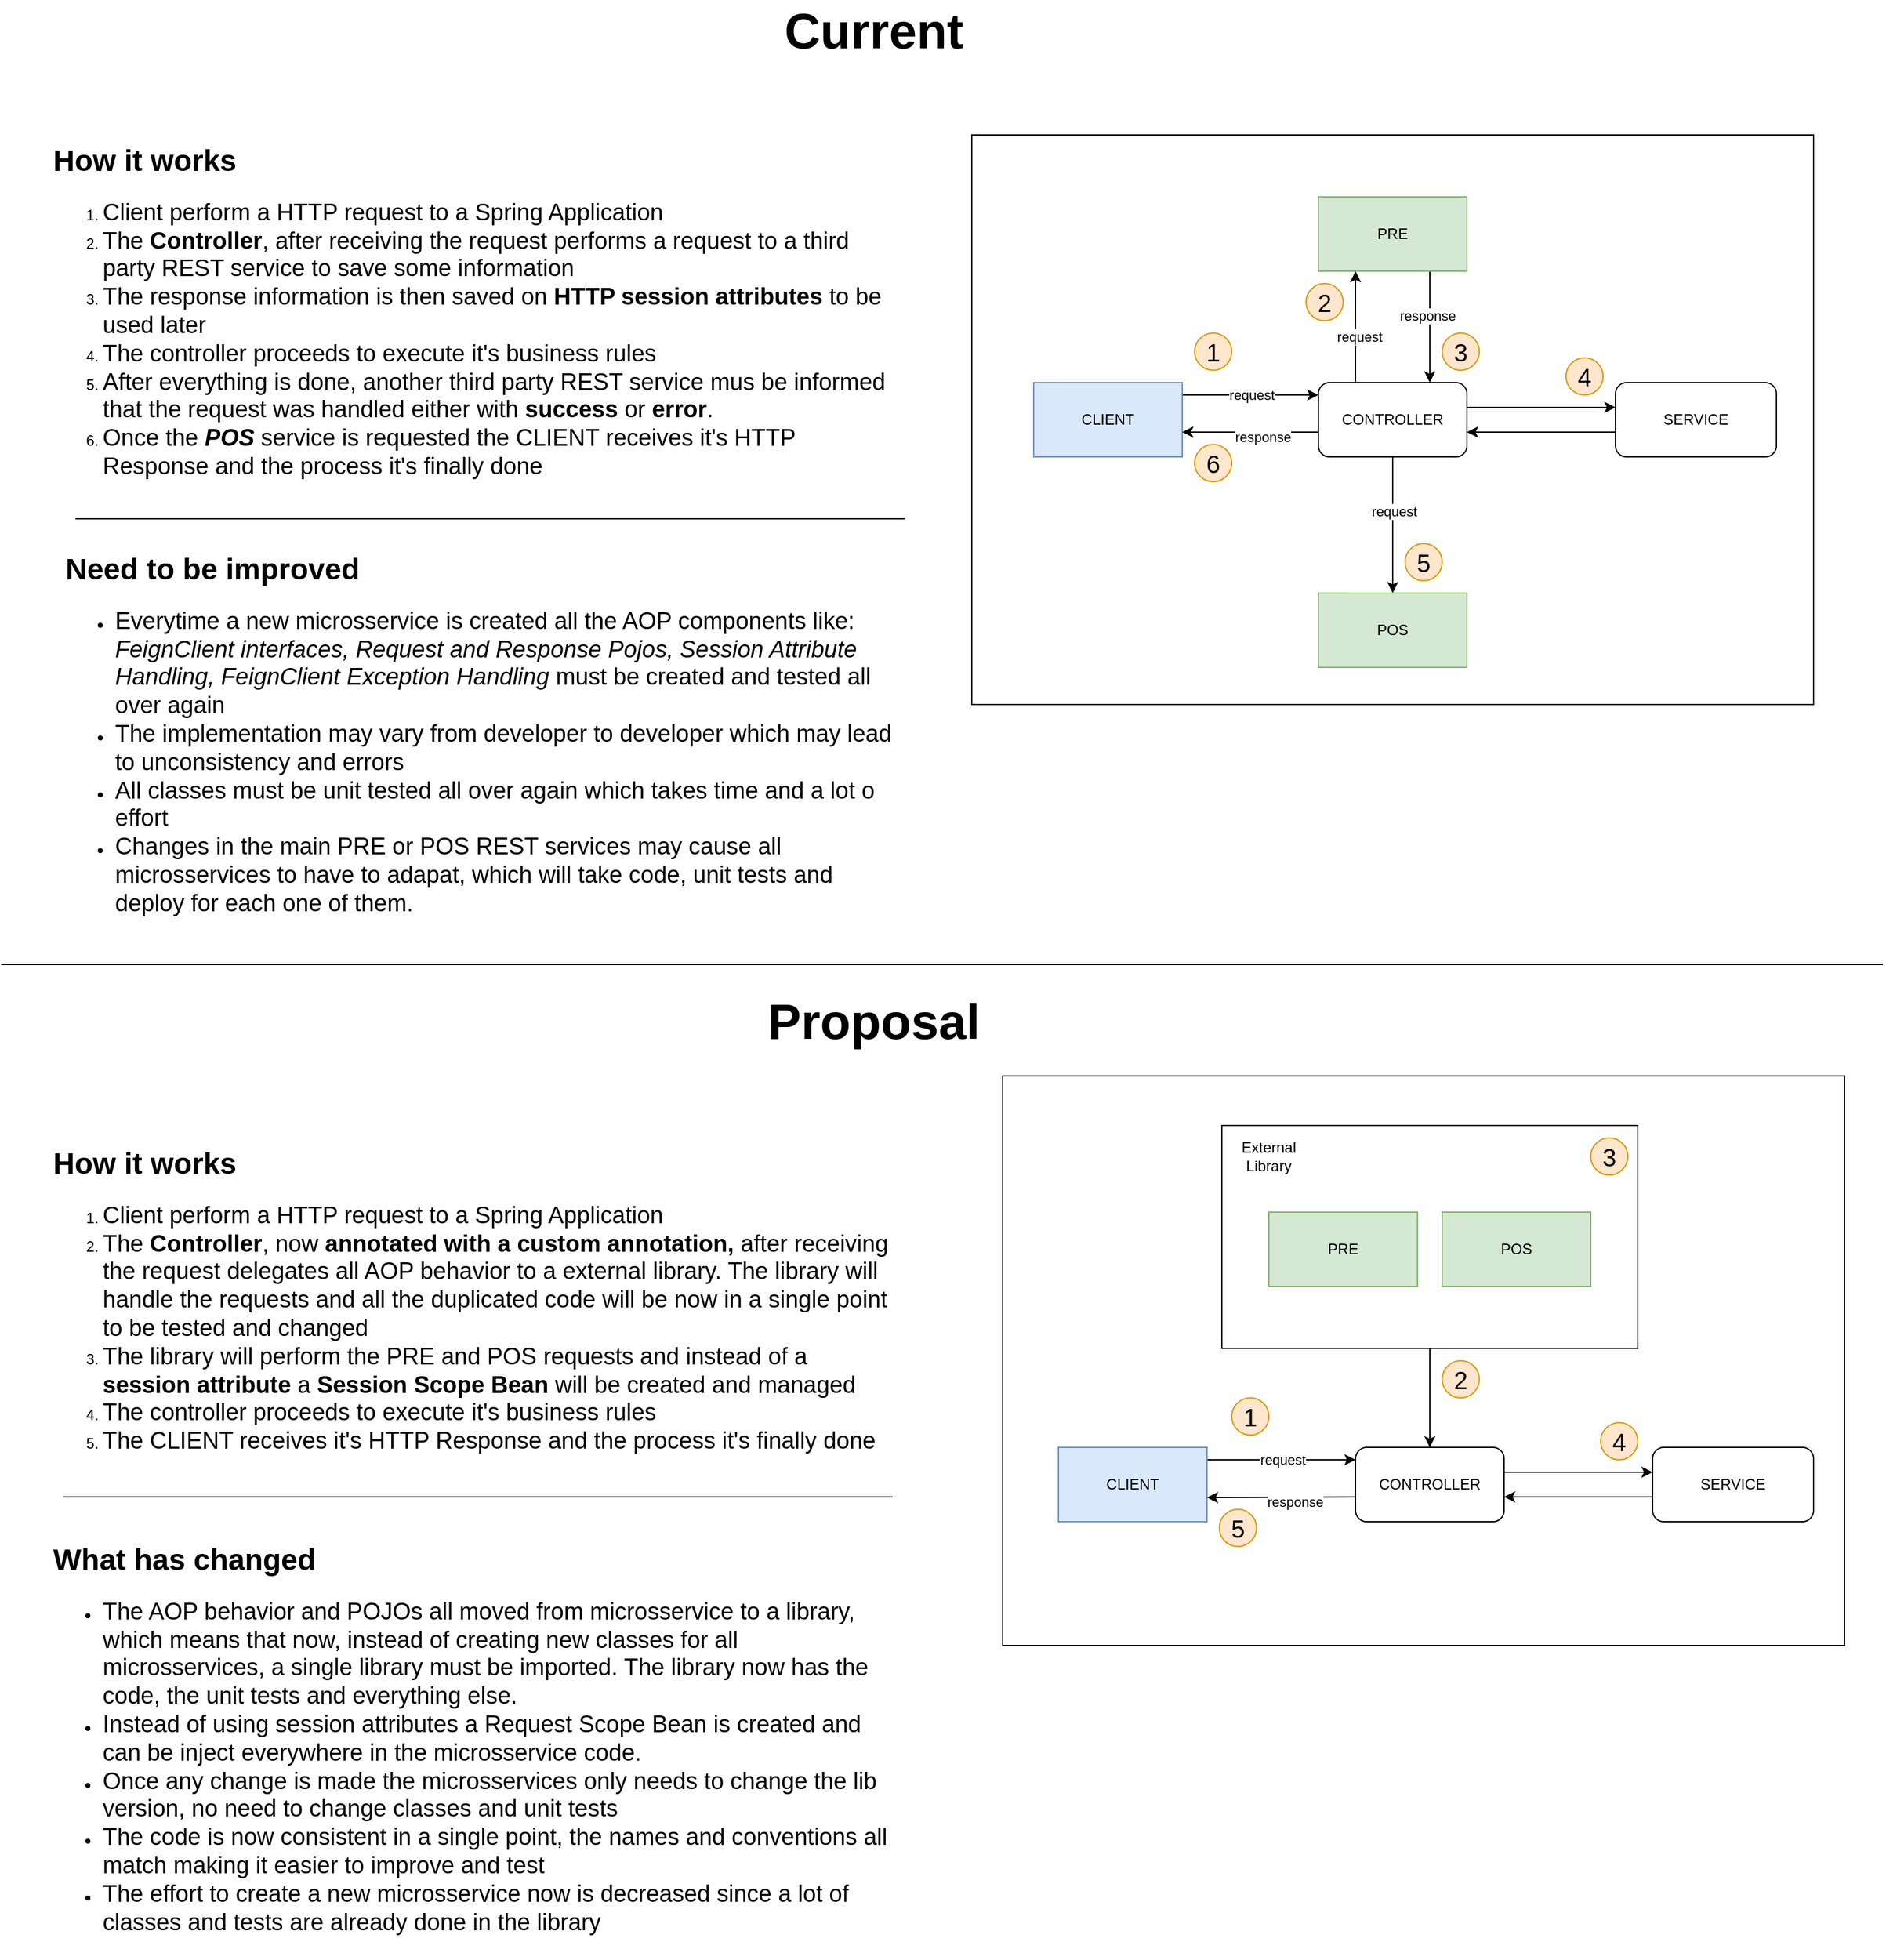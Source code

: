 <mxfile version="26.0.2" pages="2">
  <diagram id="DpQnoS6KznQLPNxNGsl4" name="en-us">
    <mxGraphModel dx="3827" dy="2683" grid="1" gridSize="10" guides="1" tooltips="1" connect="1" arrows="1" fold="1" page="1" pageScale="1" pageWidth="827" pageHeight="1169" math="0" shadow="0">
      <root>
        <mxCell id="0" />
        <mxCell id="1" parent="0" />
        <mxCell id="fDTAy61ZnLZt9rLGiRJX-75" value="" style="rounded=0;whiteSpace=wrap;html=1;" parent="1" vertex="1">
          <mxGeometry x="89" y="810" width="680" height="460" as="geometry" />
        </mxCell>
        <mxCell id="fDTAy61ZnLZt9rLGiRJX-64" style="edgeStyle=orthogonalEdgeStyle;rounded=0;orthogonalLoop=1;jettySize=auto;html=1;entryX=0.5;entryY=0;entryDx=0;entryDy=0;" parent="1" source="fDTAy61ZnLZt9rLGiRJX-62" target="fDTAy61ZnLZt9rLGiRJX-48" edge="1">
          <mxGeometry relative="1" as="geometry" />
        </mxCell>
        <mxCell id="fDTAy61ZnLZt9rLGiRJX-62" value="" style="rounded=0;whiteSpace=wrap;html=1;" parent="1" vertex="1">
          <mxGeometry x="266" y="850" width="336" height="180" as="geometry" />
        </mxCell>
        <mxCell id="fDTAy61ZnLZt9rLGiRJX-32" value="" style="rounded=0;whiteSpace=wrap;html=1;" parent="1" vertex="1">
          <mxGeometry x="64" y="50" width="680" height="460" as="geometry" />
        </mxCell>
        <mxCell id="fDTAy61ZnLZt9rLGiRJX-24" style="edgeStyle=orthogonalEdgeStyle;rounded=0;orthogonalLoop=1;jettySize=auto;html=1;" parent="1" source="fDTAy61ZnLZt9rLGiRJX-1" target="fDTAy61ZnLZt9rLGiRJX-5" edge="1">
          <mxGeometry relative="1" as="geometry">
            <Array as="points">
              <mxPoint x="294" y="260" />
              <mxPoint x="294" y="260" />
            </Array>
          </mxGeometry>
        </mxCell>
        <mxCell id="fDTAy61ZnLZt9rLGiRJX-25" value="request" style="edgeLabel;html=1;align=center;verticalAlign=middle;resizable=0;points=[];" parent="fDTAy61ZnLZt9rLGiRJX-24" vertex="1" connectable="0">
          <mxGeometry x="0.011" relative="1" as="geometry">
            <mxPoint as="offset" />
          </mxGeometry>
        </mxCell>
        <mxCell id="fDTAy61ZnLZt9rLGiRJX-1" value="&lt;font style=&quot;color: rgb(0, 0, 0);&quot;&gt;CLIENT&lt;/font&gt;" style="rounded=0;whiteSpace=wrap;html=1;fillColor=#dae8fc;strokeColor=#6c8ebf;" parent="1" vertex="1">
          <mxGeometry x="114" y="250" width="120" height="60" as="geometry" />
        </mxCell>
        <mxCell id="fDTAy61ZnLZt9rLGiRJX-7" style="edgeStyle=orthogonalEdgeStyle;rounded=0;orthogonalLoop=1;jettySize=auto;html=1;" parent="1" source="fDTAy61ZnLZt9rLGiRJX-5" target="fDTAy61ZnLZt9rLGiRJX-8" edge="1">
          <mxGeometry relative="1" as="geometry">
            <mxPoint x="554" y="280" as="targetPoint" />
            <Array as="points">
              <mxPoint x="374" y="210" />
              <mxPoint x="374" y="210" />
            </Array>
          </mxGeometry>
        </mxCell>
        <mxCell id="fDTAy61ZnLZt9rLGiRJX-9" value="request" style="edgeLabel;html=1;align=center;verticalAlign=middle;resizable=0;points=[];" parent="fDTAy61ZnLZt9rLGiRJX-7" vertex="1" connectable="0">
          <mxGeometry x="-0.164" y="-3" relative="1" as="geometry">
            <mxPoint as="offset" />
          </mxGeometry>
        </mxCell>
        <mxCell id="fDTAy61ZnLZt9rLGiRJX-15" style="edgeStyle=orthogonalEdgeStyle;rounded=0;orthogonalLoop=1;jettySize=auto;html=1;" parent="1" source="fDTAy61ZnLZt9rLGiRJX-5" target="fDTAy61ZnLZt9rLGiRJX-16" edge="1">
          <mxGeometry relative="1" as="geometry">
            <mxPoint x="584" y="280" as="targetPoint" />
            <Array as="points">
              <mxPoint x="534" y="270" />
              <mxPoint x="534" y="270" />
            </Array>
          </mxGeometry>
        </mxCell>
        <mxCell id="fDTAy61ZnLZt9rLGiRJX-22" style="edgeStyle=orthogonalEdgeStyle;rounded=0;orthogonalLoop=1;jettySize=auto;html=1;entryX=0.5;entryY=0;entryDx=0;entryDy=0;" parent="1" source="fDTAy61ZnLZt9rLGiRJX-5" target="fDTAy61ZnLZt9rLGiRJX-21" edge="1">
          <mxGeometry relative="1" as="geometry" />
        </mxCell>
        <mxCell id="fDTAy61ZnLZt9rLGiRJX-30" value="request" style="edgeLabel;html=1;align=center;verticalAlign=middle;resizable=0;points=[];" parent="fDTAy61ZnLZt9rLGiRJX-22" vertex="1" connectable="0">
          <mxGeometry x="-0.207" y="1" relative="1" as="geometry">
            <mxPoint as="offset" />
          </mxGeometry>
        </mxCell>
        <mxCell id="fDTAy61ZnLZt9rLGiRJX-27" style="edgeStyle=orthogonalEdgeStyle;rounded=0;orthogonalLoop=1;jettySize=auto;html=1;entryX=1;entryY=0.5;entryDx=0;entryDy=0;" parent="1" edge="1">
          <mxGeometry relative="1" as="geometry">
            <mxPoint x="344" y="290" as="sourcePoint" />
            <mxPoint x="234" y="290" as="targetPoint" />
          </mxGeometry>
        </mxCell>
        <mxCell id="fDTAy61ZnLZt9rLGiRJX-28" value="response" style="edgeLabel;html=1;align=center;verticalAlign=middle;resizable=0;points=[];" parent="fDTAy61ZnLZt9rLGiRJX-27" vertex="1" connectable="0">
          <mxGeometry x="-0.174" y="4" relative="1" as="geometry">
            <mxPoint as="offset" />
          </mxGeometry>
        </mxCell>
        <mxCell id="fDTAy61ZnLZt9rLGiRJX-5" value="CONTROLLER" style="rounded=1;whiteSpace=wrap;html=1;" parent="1" vertex="1">
          <mxGeometry x="344" y="250" width="120" height="60" as="geometry" />
        </mxCell>
        <mxCell id="fDTAy61ZnLZt9rLGiRJX-10" style="edgeStyle=orthogonalEdgeStyle;rounded=0;orthogonalLoop=1;jettySize=auto;html=1;" parent="1" source="fDTAy61ZnLZt9rLGiRJX-8" target="fDTAy61ZnLZt9rLGiRJX-5" edge="1">
          <mxGeometry relative="1" as="geometry">
            <Array as="points">
              <mxPoint x="434" y="210" />
              <mxPoint x="434" y="210" />
            </Array>
          </mxGeometry>
        </mxCell>
        <mxCell id="fDTAy61ZnLZt9rLGiRJX-11" value="response" style="edgeLabel;html=1;align=center;verticalAlign=middle;resizable=0;points=[];" parent="fDTAy61ZnLZt9rLGiRJX-10" vertex="1" connectable="0">
          <mxGeometry x="-0.213" y="-2" relative="1" as="geometry">
            <mxPoint as="offset" />
          </mxGeometry>
        </mxCell>
        <mxCell id="fDTAy61ZnLZt9rLGiRJX-8" value="PRE" style="rounded=0;whiteSpace=wrap;html=1;fillColor=#d5e8d4;strokeColor=#82b366;" parent="1" vertex="1">
          <mxGeometry x="344" y="100" width="120" height="60" as="geometry" />
        </mxCell>
        <mxCell id="fDTAy61ZnLZt9rLGiRJX-12" value="&lt;font style=&quot;font-size: 20px;&quot;&gt;1&lt;/font&gt;" style="ellipse;whiteSpace=wrap;html=1;aspect=fixed;fillColor=#ffe6cc;strokeColor=#d79b00;" parent="1" vertex="1">
          <mxGeometry x="244" y="210" width="30" height="30" as="geometry" />
        </mxCell>
        <mxCell id="fDTAy61ZnLZt9rLGiRJX-13" value="&lt;font style=&quot;font-size: 20px;&quot;&gt;2&lt;/font&gt;" style="ellipse;whiteSpace=wrap;html=1;aspect=fixed;fillColor=#ffe6cc;strokeColor=#d79b00;" parent="1" vertex="1">
          <mxGeometry x="334" y="170" width="30" height="30" as="geometry" />
        </mxCell>
        <mxCell id="fDTAy61ZnLZt9rLGiRJX-14" value="&lt;font style=&quot;font-size: 20px;&quot;&gt;3&lt;/font&gt;" style="ellipse;whiteSpace=wrap;html=1;aspect=fixed;fillColor=#ffe6cc;strokeColor=#d79b00;" parent="1" vertex="1">
          <mxGeometry x="444" y="210" width="30" height="30" as="geometry" />
        </mxCell>
        <mxCell id="fDTAy61ZnLZt9rLGiRJX-17" style="edgeStyle=orthogonalEdgeStyle;rounded=0;orthogonalLoop=1;jettySize=auto;html=1;entryX=1;entryY=0.5;entryDx=0;entryDy=0;" parent="1" edge="1">
          <mxGeometry relative="1" as="geometry">
            <mxPoint x="584" y="290" as="sourcePoint" />
            <mxPoint x="464" y="290" as="targetPoint" />
          </mxGeometry>
        </mxCell>
        <mxCell id="fDTAy61ZnLZt9rLGiRJX-16" value="SERVICE" style="rounded=1;whiteSpace=wrap;html=1;" parent="1" vertex="1">
          <mxGeometry x="584" y="250" width="130" height="60" as="geometry" />
        </mxCell>
        <mxCell id="fDTAy61ZnLZt9rLGiRJX-18" value="&lt;font style=&quot;font-size: 20px;&quot;&gt;4&lt;/font&gt;" style="ellipse;whiteSpace=wrap;html=1;aspect=fixed;fillColor=#ffe6cc;strokeColor=#d79b00;" parent="1" vertex="1">
          <mxGeometry x="544" y="230" width="30" height="30" as="geometry" />
        </mxCell>
        <mxCell id="fDTAy61ZnLZt9rLGiRJX-21" value="POS" style="rounded=0;whiteSpace=wrap;html=1;fillColor=#d5e8d4;strokeColor=#82b366;" parent="1" vertex="1">
          <mxGeometry x="344" y="420" width="120" height="60" as="geometry" />
        </mxCell>
        <mxCell id="fDTAy61ZnLZt9rLGiRJX-23" value="&lt;font style=&quot;font-size: 20px;&quot;&gt;5&lt;/font&gt;" style="ellipse;whiteSpace=wrap;html=1;aspect=fixed;fillColor=#ffe6cc;strokeColor=#d79b00;" parent="1" vertex="1">
          <mxGeometry x="414" y="380" width="30" height="30" as="geometry" />
        </mxCell>
        <mxCell id="fDTAy61ZnLZt9rLGiRJX-29" value="&lt;font style=&quot;font-size: 20px;&quot;&gt;6&lt;/font&gt;" style="ellipse;whiteSpace=wrap;html=1;aspect=fixed;fillColor=#ffe6cc;strokeColor=#d79b00;" parent="1" vertex="1">
          <mxGeometry x="244" y="300" width="30" height="30" as="geometry" />
        </mxCell>
        <mxCell id="fDTAy61ZnLZt9rLGiRJX-31" value="&lt;h1 style=&quot;margin-top: 0px;&quot;&gt;How it works&lt;/h1&gt;&lt;p&gt;&lt;/p&gt;&lt;ol&gt;&lt;li&gt;&lt;font style=&quot;font-size: 19px;&quot;&gt;Client perform a HTTP request to a Spring Application&lt;/font&gt;&lt;/li&gt;&lt;li&gt;&lt;font style=&quot;font-size: 19px;&quot;&gt;The &lt;b&gt;Controller&lt;/b&gt;, after receiving the request performs a request to a third party REST service to save some information&lt;/font&gt;&lt;/li&gt;&lt;li&gt;&lt;font style=&quot;font-size: 19px;&quot;&gt;The response information is then saved on &lt;b&gt;HTTP session attributes &lt;/b&gt;to be used later&lt;/font&gt;&lt;/li&gt;&lt;li&gt;&lt;font style=&quot;font-size: 19px;&quot;&gt;The controller proceeds to execute it&#39;s business rules&lt;/font&gt;&lt;/li&gt;&lt;li&gt;&lt;font style=&quot;font-size: 19px;&quot;&gt;After everything is done, another third party REST service mus be informed that the request was handled either with &lt;b&gt;success&lt;/b&gt;&amp;nbsp;or &lt;b&gt;error&lt;/b&gt;.&lt;/font&gt;&lt;/li&gt;&lt;li&gt;&lt;font style=&quot;font-size: 19px;&quot;&gt;Once the &lt;i style=&quot;font-weight: bold;&quot;&gt;POS&lt;/i&gt;&amp;nbsp;service is requested the CLIENT receives it&#39;s HTTP Response and the process it&#39;s finally done&lt;/font&gt;&lt;/li&gt;&lt;/ol&gt;&lt;p&gt;&lt;/p&gt;" style="text;html=1;whiteSpace=wrap;overflow=hidden;rounded=0;" parent="1" vertex="1">
          <mxGeometry x="-680" y="50" width="680" height="300" as="geometry" />
        </mxCell>
        <mxCell id="fDTAy61ZnLZt9rLGiRJX-33" value="&lt;h1 style=&quot;margin-top: 0px;&quot;&gt;Need to be improved&lt;/h1&gt;&lt;p&gt;&lt;/p&gt;&lt;ul&gt;&lt;li&gt;&lt;span style=&quot;font-size: 19px;&quot;&gt;Everytime a new microsservice is created all the AOP components like: &lt;i&gt;FeignClient interfaces, Request and Response Pojos, Session Attribute Handling, FeignClient Exception Handling &lt;/i&gt;must be created and tested all over again&lt;/span&gt;&lt;/li&gt;&lt;li&gt;&lt;span style=&quot;font-size: 19px;&quot;&gt;The implementation may vary from developer to developer which may lead to unconsistency and errors&lt;/span&gt;&lt;/li&gt;&lt;li&gt;&lt;span style=&quot;font-size: 19px;&quot;&gt;All classes must be unit tested all over again which takes time and a lot o effort&lt;/span&gt;&lt;/li&gt;&lt;li&gt;&lt;span style=&quot;font-size: 19px;&quot;&gt;Changes in the main PRE or POS REST services may cause all microsservices to have to adapat, which will take code, unit tests and deploy for each one of them.&amp;nbsp;&lt;/span&gt;&lt;/li&gt;&lt;/ul&gt;&lt;p&gt;&lt;/p&gt;" style="text;html=1;whiteSpace=wrap;overflow=hidden;rounded=0;" parent="1" vertex="1">
          <mxGeometry x="-670" y="380" width="680" height="310" as="geometry" />
        </mxCell>
        <mxCell id="fDTAy61ZnLZt9rLGiRJX-34" value="" style="endArrow=none;html=1;rounded=0;" parent="1" edge="1">
          <mxGeometry width="50" height="50" relative="1" as="geometry">
            <mxPoint x="-660" y="360" as="sourcePoint" />
            <mxPoint x="10" y="360" as="targetPoint" />
          </mxGeometry>
        </mxCell>
        <mxCell id="fDTAy61ZnLZt9rLGiRJX-35" value="" style="endArrow=none;html=1;rounded=0;" parent="1" edge="1">
          <mxGeometry width="50" height="50" relative="1" as="geometry">
            <mxPoint x="-720" y="720" as="sourcePoint" />
            <mxPoint x="800" y="720" as="targetPoint" />
          </mxGeometry>
        </mxCell>
        <mxCell id="fDTAy61ZnLZt9rLGiRJX-36" value="&lt;b&gt;&lt;font style=&quot;font-size: 40px;&quot;&gt;Proposal&lt;/font&gt;&lt;/b&gt;" style="text;html=1;align=center;verticalAlign=middle;whiteSpace=wrap;rounded=0;" parent="1" vertex="1">
          <mxGeometry x="-160" y="750" width="290" height="30" as="geometry" />
        </mxCell>
        <mxCell id="fDTAy61ZnLZt9rLGiRJX-38" style="edgeStyle=orthogonalEdgeStyle;rounded=0;orthogonalLoop=1;jettySize=auto;html=1;" parent="1" source="fDTAy61ZnLZt9rLGiRJX-40" target="fDTAy61ZnLZt9rLGiRJX-48" edge="1">
          <mxGeometry relative="1" as="geometry">
            <Array as="points">
              <mxPoint x="324" y="1120" />
              <mxPoint x="324" y="1120" />
            </Array>
          </mxGeometry>
        </mxCell>
        <mxCell id="fDTAy61ZnLZt9rLGiRJX-39" value="request" style="edgeLabel;html=1;align=center;verticalAlign=middle;resizable=0;points=[];" parent="fDTAy61ZnLZt9rLGiRJX-38" vertex="1" connectable="0">
          <mxGeometry x="0.011" relative="1" as="geometry">
            <mxPoint as="offset" />
          </mxGeometry>
        </mxCell>
        <mxCell id="fDTAy61ZnLZt9rLGiRJX-40" value="&lt;font style=&quot;color: rgb(0, 0, 0);&quot;&gt;CLIENT&lt;/font&gt;" style="rounded=0;whiteSpace=wrap;html=1;fillColor=#dae8fc;strokeColor=#6c8ebf;" parent="1" vertex="1">
          <mxGeometry x="134" y="1110" width="120" height="60" as="geometry" />
        </mxCell>
        <mxCell id="fDTAy61ZnLZt9rLGiRJX-43" style="edgeStyle=orthogonalEdgeStyle;rounded=0;orthogonalLoop=1;jettySize=auto;html=1;" parent="1" source="fDTAy61ZnLZt9rLGiRJX-48" target="fDTAy61ZnLZt9rLGiRJX-56" edge="1">
          <mxGeometry relative="1" as="geometry">
            <mxPoint x="614" y="1140" as="targetPoint" />
            <Array as="points">
              <mxPoint x="564" y="1130" />
              <mxPoint x="564" y="1130" />
            </Array>
          </mxGeometry>
        </mxCell>
        <mxCell id="fDTAy61ZnLZt9rLGiRJX-46" style="edgeStyle=orthogonalEdgeStyle;rounded=0;orthogonalLoop=1;jettySize=auto;html=1;entryX=1;entryY=0.675;entryDx=0;entryDy=0;entryPerimeter=0;" parent="1" target="fDTAy61ZnLZt9rLGiRJX-40" edge="1">
          <mxGeometry relative="1" as="geometry">
            <mxPoint x="374" y="1150" as="sourcePoint" />
            <mxPoint x="264" y="1150" as="targetPoint" />
          </mxGeometry>
        </mxCell>
        <mxCell id="fDTAy61ZnLZt9rLGiRJX-47" value="response" style="edgeLabel;html=1;align=center;verticalAlign=middle;resizable=0;points=[];" parent="fDTAy61ZnLZt9rLGiRJX-46" vertex="1" connectable="0">
          <mxGeometry x="-0.174" y="4" relative="1" as="geometry">
            <mxPoint as="offset" />
          </mxGeometry>
        </mxCell>
        <mxCell id="fDTAy61ZnLZt9rLGiRJX-48" value="CONTROLLER" style="rounded=1;whiteSpace=wrap;html=1;" parent="1" vertex="1">
          <mxGeometry x="374" y="1110" width="120" height="60" as="geometry" />
        </mxCell>
        <mxCell id="fDTAy61ZnLZt9rLGiRJX-51" value="PRE" style="rounded=0;whiteSpace=wrap;html=1;fillColor=#d5e8d4;strokeColor=#82b366;" parent="1" vertex="1">
          <mxGeometry x="304" y="920" width="120" height="60" as="geometry" />
        </mxCell>
        <mxCell id="fDTAy61ZnLZt9rLGiRJX-52" value="&lt;font style=&quot;font-size: 20px;&quot;&gt;1&lt;/font&gt;" style="ellipse;whiteSpace=wrap;html=1;aspect=fixed;fillColor=#ffe6cc;strokeColor=#d79b00;" parent="1" vertex="1">
          <mxGeometry x="274" y="1070" width="30" height="30" as="geometry" />
        </mxCell>
        <mxCell id="fDTAy61ZnLZt9rLGiRJX-55" style="edgeStyle=orthogonalEdgeStyle;rounded=0;orthogonalLoop=1;jettySize=auto;html=1;entryX=1;entryY=0.5;entryDx=0;entryDy=0;" parent="1" edge="1">
          <mxGeometry relative="1" as="geometry">
            <mxPoint x="614" y="1150" as="sourcePoint" />
            <mxPoint x="494" y="1150" as="targetPoint" />
          </mxGeometry>
        </mxCell>
        <mxCell id="fDTAy61ZnLZt9rLGiRJX-56" value="SERVICE" style="rounded=1;whiteSpace=wrap;html=1;" parent="1" vertex="1">
          <mxGeometry x="614" y="1110" width="130" height="60" as="geometry" />
        </mxCell>
        <mxCell id="fDTAy61ZnLZt9rLGiRJX-57" value="&lt;font style=&quot;font-size: 20px;&quot;&gt;3&lt;/font&gt;" style="ellipse;whiteSpace=wrap;html=1;aspect=fixed;fillColor=#ffe6cc;strokeColor=#d79b00;" parent="1" vertex="1">
          <mxGeometry x="564" y="860" width="30" height="30" as="geometry" />
        </mxCell>
        <mxCell id="fDTAy61ZnLZt9rLGiRJX-58" value="POS" style="rounded=0;whiteSpace=wrap;html=1;fillColor=#d5e8d4;strokeColor=#82b366;" parent="1" vertex="1">
          <mxGeometry x="444" y="920" width="120" height="60" as="geometry" />
        </mxCell>
        <mxCell id="fDTAy61ZnLZt9rLGiRJX-65" value="External Library" style="text;html=1;align=center;verticalAlign=middle;whiteSpace=wrap;rounded=0;" parent="1" vertex="1">
          <mxGeometry x="274" y="860" width="60" height="30" as="geometry" />
        </mxCell>
        <mxCell id="fDTAy61ZnLZt9rLGiRJX-67" value="&lt;font style=&quot;font-size: 20px;&quot;&gt;2&lt;/font&gt;" style="ellipse;whiteSpace=wrap;html=1;aspect=fixed;fillColor=#ffe6cc;strokeColor=#d79b00;" parent="1" vertex="1">
          <mxGeometry x="444" y="1040" width="30" height="30" as="geometry" />
        </mxCell>
        <mxCell id="fDTAy61ZnLZt9rLGiRJX-68" value="&lt;font style=&quot;font-size: 20px;&quot;&gt;4&lt;/font&gt;" style="ellipse;whiteSpace=wrap;html=1;aspect=fixed;fillColor=#ffe6cc;strokeColor=#d79b00;" parent="1" vertex="1">
          <mxGeometry x="572" y="1090" width="30" height="30" as="geometry" />
        </mxCell>
        <mxCell id="fDTAy61ZnLZt9rLGiRJX-69" value="&lt;h1 style=&quot;margin-top: 0px;&quot;&gt;How it works&lt;/h1&gt;&lt;p&gt;&lt;/p&gt;&lt;ol&gt;&lt;li&gt;&lt;font style=&quot;font-size: 19px;&quot;&gt;Client perform a HTTP request to a Spring Application&lt;/font&gt;&lt;/li&gt;&lt;li&gt;&lt;font style=&quot;font-size: 19px;&quot;&gt;The &lt;b&gt;Controller&lt;/b&gt;, now &lt;b&gt;annotated with a custom annotation,&amp;nbsp;&lt;/b&gt;after receiving the request delegates all AOP behavior to a external library. The library will handle the requests and all the duplicated code will be now in a single point to be tested and changed&lt;/font&gt;&lt;/li&gt;&lt;li&gt;&lt;font style=&quot;font-size: 19px;&quot;&gt;The library will perform the PRE and POS requests and instead of a &lt;b&gt;session attribute&lt;/b&gt;&amp;nbsp;a &lt;b&gt;Session Scope Bean&lt;/b&gt;&amp;nbsp;will be created and managed&lt;/font&gt;&lt;/li&gt;&lt;li&gt;&lt;font style=&quot;font-size: 19px;&quot;&gt;The controller proceeds to execute it&#39;s business rules&lt;/font&gt;&lt;/li&gt;&lt;li&gt;&lt;span style=&quot;font-size: 19px; background-color: transparent; color: light-dark(rgb(0, 0, 0), rgb(255, 255, 255));&quot;&gt;The CLIENT receives it&#39;s HTTP Response and the process it&#39;s finally done&lt;/span&gt;&lt;/li&gt;&lt;/ol&gt;&lt;p&gt;&lt;/p&gt;" style="text;html=1;whiteSpace=wrap;overflow=hidden;rounded=0;" parent="1" vertex="1">
          <mxGeometry x="-680" y="860" width="680" height="345" as="geometry" />
        </mxCell>
        <mxCell id="fDTAy61ZnLZt9rLGiRJX-71" value="&lt;font style=&quot;font-size: 20px;&quot;&gt;5&lt;/font&gt;" style="ellipse;whiteSpace=wrap;html=1;aspect=fixed;fillColor=#ffe6cc;strokeColor=#d79b00;" parent="1" vertex="1">
          <mxGeometry x="264" y="1160" width="30" height="30" as="geometry" />
        </mxCell>
        <mxCell id="fDTAy61ZnLZt9rLGiRJX-72" value="&lt;h1 style=&quot;margin-top: 0px;&quot;&gt;What has changed&lt;/h1&gt;&lt;p&gt;&lt;/p&gt;&lt;ul&gt;&lt;li&gt;&lt;span style=&quot;font-size: 19px;&quot;&gt;The AOP behavior and POJOs all moved from microsservice to a library, which means that now, instead of creating new classes for all microsservices, a single library must be imported. The library now has the code, the unit tests and everything else.&amp;nbsp;&lt;/span&gt;&lt;/li&gt;&lt;li&gt;&lt;span style=&quot;font-size: 19px;&quot;&gt;Instead of using session attributes a Request Scope Bean is created and can be inject everywhere in the microsservice code.&amp;nbsp;&lt;/span&gt;&lt;/li&gt;&lt;li&gt;&lt;span style=&quot;font-size: 19px;&quot;&gt;Once any change is made the microsservices only needs to change the lib version, no need to change classes and unit tests&lt;/span&gt;&lt;/li&gt;&lt;li&gt;&lt;span style=&quot;font-size: 19px;&quot;&gt;The code is now consistent in a single point, the names and conventions all match making it easier to improve and test&lt;/span&gt;&lt;/li&gt;&lt;li&gt;&lt;span style=&quot;font-size: 19px;&quot;&gt;The effort to create a new microsservice now is decreased since a lot of classes and tests are already done in the library&lt;/span&gt;&lt;/li&gt;&lt;/ul&gt;&lt;p&gt;&lt;/p&gt;" style="text;html=1;whiteSpace=wrap;overflow=hidden;rounded=0;" parent="1" vertex="1">
          <mxGeometry x="-680" y="1180" width="680" height="340" as="geometry" />
        </mxCell>
        <mxCell id="fDTAy61ZnLZt9rLGiRJX-73" value="" style="endArrow=none;html=1;rounded=0;" parent="1" edge="1">
          <mxGeometry width="50" height="50" relative="1" as="geometry">
            <mxPoint x="-670" y="1150" as="sourcePoint" />
            <mxPoint y="1150" as="targetPoint" />
          </mxGeometry>
        </mxCell>
        <mxCell id="tUSwFsrhRr5787IWHjjb-1" value="&lt;b&gt;&lt;font style=&quot;font-size: 40px;&quot;&gt;Current&lt;/font&gt;&lt;/b&gt;" style="text;html=1;align=center;verticalAlign=middle;whiteSpace=wrap;rounded=0;" vertex="1" parent="1">
          <mxGeometry x="-160" y="-50" width="290" height="30" as="geometry" />
        </mxCell>
      </root>
    </mxGraphModel>
  </diagram>
  <diagram name="pt-br" id="Y8N4Lcg1Rz-oG36ezx-S">
    <mxGraphModel dx="1877" dy="1699" grid="1" gridSize="10" guides="1" tooltips="1" connect="1" arrows="1" fold="1" page="1" pageScale="1" pageWidth="827" pageHeight="1169" math="0" shadow="0">
      <root>
        <mxCell id="rmbh-60JiX5xDye_HTT7-0" />
        <mxCell id="rmbh-60JiX5xDye_HTT7-1" parent="rmbh-60JiX5xDye_HTT7-0" />
        <mxCell id="rmbh-60JiX5xDye_HTT7-2" value="" style="rounded=0;whiteSpace=wrap;html=1;" parent="rmbh-60JiX5xDye_HTT7-1" vertex="1">
          <mxGeometry x="89" y="810" width="680" height="460" as="geometry" />
        </mxCell>
        <mxCell id="rmbh-60JiX5xDye_HTT7-3" style="edgeStyle=orthogonalEdgeStyle;rounded=0;orthogonalLoop=1;jettySize=auto;html=1;entryX=0.5;entryY=0;entryDx=0;entryDy=0;" parent="rmbh-60JiX5xDye_HTT7-1" source="rmbh-60JiX5xDye_HTT7-4" target="rmbh-60JiX5xDye_HTT7-40" edge="1">
          <mxGeometry relative="1" as="geometry" />
        </mxCell>
        <mxCell id="rmbh-60JiX5xDye_HTT7-4" value="" style="rounded=0;whiteSpace=wrap;html=1;" parent="rmbh-60JiX5xDye_HTT7-1" vertex="1">
          <mxGeometry x="266" y="850" width="336" height="180" as="geometry" />
        </mxCell>
        <mxCell id="rmbh-60JiX5xDye_HTT7-5" value="" style="rounded=0;whiteSpace=wrap;html=1;" parent="rmbh-60JiX5xDye_HTT7-1" vertex="1">
          <mxGeometry x="64" y="50" width="680" height="460" as="geometry" />
        </mxCell>
        <mxCell id="rmbh-60JiX5xDye_HTT7-6" style="edgeStyle=orthogonalEdgeStyle;rounded=0;orthogonalLoop=1;jettySize=auto;html=1;" parent="rmbh-60JiX5xDye_HTT7-1" source="rmbh-60JiX5xDye_HTT7-8" target="rmbh-60JiX5xDye_HTT7-16" edge="1">
          <mxGeometry relative="1" as="geometry">
            <Array as="points">
              <mxPoint x="294" y="260" />
              <mxPoint x="294" y="260" />
            </Array>
          </mxGeometry>
        </mxCell>
        <mxCell id="rmbh-60JiX5xDye_HTT7-7" value="request" style="edgeLabel;html=1;align=center;verticalAlign=middle;resizable=0;points=[];" parent="rmbh-60JiX5xDye_HTT7-6" vertex="1" connectable="0">
          <mxGeometry x="0.011" relative="1" as="geometry">
            <mxPoint as="offset" />
          </mxGeometry>
        </mxCell>
        <mxCell id="rmbh-60JiX5xDye_HTT7-8" value="&lt;font style=&quot;color: rgb(0, 0, 0);&quot;&gt;CLIENT&lt;/font&gt;" style="rounded=0;whiteSpace=wrap;html=1;fillColor=#dae8fc;strokeColor=#6c8ebf;" parent="rmbh-60JiX5xDye_HTT7-1" vertex="1">
          <mxGeometry x="114" y="250" width="120" height="60" as="geometry" />
        </mxCell>
        <mxCell id="rmbh-60JiX5xDye_HTT7-9" style="edgeStyle=orthogonalEdgeStyle;rounded=0;orthogonalLoop=1;jettySize=auto;html=1;" parent="rmbh-60JiX5xDye_HTT7-1" source="rmbh-60JiX5xDye_HTT7-16" target="rmbh-60JiX5xDye_HTT7-19" edge="1">
          <mxGeometry relative="1" as="geometry">
            <mxPoint x="554" y="280" as="targetPoint" />
            <Array as="points">
              <mxPoint x="374" y="210" />
              <mxPoint x="374" y="210" />
            </Array>
          </mxGeometry>
        </mxCell>
        <mxCell id="rmbh-60JiX5xDye_HTT7-10" value="request" style="edgeLabel;html=1;align=center;verticalAlign=middle;resizable=0;points=[];" parent="rmbh-60JiX5xDye_HTT7-9" vertex="1" connectable="0">
          <mxGeometry x="-0.164" y="-3" relative="1" as="geometry">
            <mxPoint as="offset" />
          </mxGeometry>
        </mxCell>
        <mxCell id="rmbh-60JiX5xDye_HTT7-11" style="edgeStyle=orthogonalEdgeStyle;rounded=0;orthogonalLoop=1;jettySize=auto;html=1;" parent="rmbh-60JiX5xDye_HTT7-1" source="rmbh-60JiX5xDye_HTT7-16" target="rmbh-60JiX5xDye_HTT7-24" edge="1">
          <mxGeometry relative="1" as="geometry">
            <mxPoint x="584" y="280" as="targetPoint" />
            <Array as="points">
              <mxPoint x="534" y="270" />
              <mxPoint x="534" y="270" />
            </Array>
          </mxGeometry>
        </mxCell>
        <mxCell id="rmbh-60JiX5xDye_HTT7-12" style="edgeStyle=orthogonalEdgeStyle;rounded=0;orthogonalLoop=1;jettySize=auto;html=1;entryX=0.5;entryY=0;entryDx=0;entryDy=0;" parent="rmbh-60JiX5xDye_HTT7-1" source="rmbh-60JiX5xDye_HTT7-16" target="rmbh-60JiX5xDye_HTT7-26" edge="1">
          <mxGeometry relative="1" as="geometry" />
        </mxCell>
        <mxCell id="rmbh-60JiX5xDye_HTT7-13" value="request" style="edgeLabel;html=1;align=center;verticalAlign=middle;resizable=0;points=[];" parent="rmbh-60JiX5xDye_HTT7-12" vertex="1" connectable="0">
          <mxGeometry x="-0.207" y="1" relative="1" as="geometry">
            <mxPoint as="offset" />
          </mxGeometry>
        </mxCell>
        <mxCell id="rmbh-60JiX5xDye_HTT7-14" style="edgeStyle=orthogonalEdgeStyle;rounded=0;orthogonalLoop=1;jettySize=auto;html=1;entryX=1;entryY=0.5;entryDx=0;entryDy=0;" parent="rmbh-60JiX5xDye_HTT7-1" edge="1">
          <mxGeometry relative="1" as="geometry">
            <mxPoint x="344" y="290" as="sourcePoint" />
            <mxPoint x="234" y="290" as="targetPoint" />
          </mxGeometry>
        </mxCell>
        <mxCell id="rmbh-60JiX5xDye_HTT7-15" value="response" style="edgeLabel;html=1;align=center;verticalAlign=middle;resizable=0;points=[];" parent="rmbh-60JiX5xDye_HTT7-14" vertex="1" connectable="0">
          <mxGeometry x="-0.174" y="4" relative="1" as="geometry">
            <mxPoint as="offset" />
          </mxGeometry>
        </mxCell>
        <mxCell id="rmbh-60JiX5xDye_HTT7-16" value="CONTROLLER" style="rounded=1;whiteSpace=wrap;html=1;" parent="rmbh-60JiX5xDye_HTT7-1" vertex="1">
          <mxGeometry x="344" y="250" width="120" height="60" as="geometry" />
        </mxCell>
        <mxCell id="rmbh-60JiX5xDye_HTT7-17" style="edgeStyle=orthogonalEdgeStyle;rounded=0;orthogonalLoop=1;jettySize=auto;html=1;" parent="rmbh-60JiX5xDye_HTT7-1" source="rmbh-60JiX5xDye_HTT7-19" target="rmbh-60JiX5xDye_HTT7-16" edge="1">
          <mxGeometry relative="1" as="geometry">
            <Array as="points">
              <mxPoint x="434" y="210" />
              <mxPoint x="434" y="210" />
            </Array>
          </mxGeometry>
        </mxCell>
        <mxCell id="rmbh-60JiX5xDye_HTT7-18" value="response" style="edgeLabel;html=1;align=center;verticalAlign=middle;resizable=0;points=[];" parent="rmbh-60JiX5xDye_HTT7-17" vertex="1" connectable="0">
          <mxGeometry x="-0.213" y="-2" relative="1" as="geometry">
            <mxPoint as="offset" />
          </mxGeometry>
        </mxCell>
        <mxCell id="rmbh-60JiX5xDye_HTT7-19" value="PRE" style="rounded=0;whiteSpace=wrap;html=1;fillColor=#d5e8d4;strokeColor=#82b366;" parent="rmbh-60JiX5xDye_HTT7-1" vertex="1">
          <mxGeometry x="344" y="100" width="120" height="60" as="geometry" />
        </mxCell>
        <mxCell id="rmbh-60JiX5xDye_HTT7-20" value="&lt;font style=&quot;font-size: 20px;&quot;&gt;1&lt;/font&gt;" style="ellipse;whiteSpace=wrap;html=1;aspect=fixed;fillColor=#ffe6cc;strokeColor=#d79b00;" parent="rmbh-60JiX5xDye_HTT7-1" vertex="1">
          <mxGeometry x="244" y="210" width="30" height="30" as="geometry" />
        </mxCell>
        <mxCell id="rmbh-60JiX5xDye_HTT7-21" value="&lt;font style=&quot;font-size: 20px;&quot;&gt;2&lt;/font&gt;" style="ellipse;whiteSpace=wrap;html=1;aspect=fixed;fillColor=#ffe6cc;strokeColor=#d79b00;" parent="rmbh-60JiX5xDye_HTT7-1" vertex="1">
          <mxGeometry x="334" y="170" width="30" height="30" as="geometry" />
        </mxCell>
        <mxCell id="rmbh-60JiX5xDye_HTT7-22" value="&lt;font style=&quot;font-size: 20px;&quot;&gt;3&lt;/font&gt;" style="ellipse;whiteSpace=wrap;html=1;aspect=fixed;fillColor=#ffe6cc;strokeColor=#d79b00;" parent="rmbh-60JiX5xDye_HTT7-1" vertex="1">
          <mxGeometry x="444" y="210" width="30" height="30" as="geometry" />
        </mxCell>
        <mxCell id="rmbh-60JiX5xDye_HTT7-23" style="edgeStyle=orthogonalEdgeStyle;rounded=0;orthogonalLoop=1;jettySize=auto;html=1;entryX=1;entryY=0.5;entryDx=0;entryDy=0;" parent="rmbh-60JiX5xDye_HTT7-1" edge="1">
          <mxGeometry relative="1" as="geometry">
            <mxPoint x="584" y="290" as="sourcePoint" />
            <mxPoint x="464" y="290" as="targetPoint" />
          </mxGeometry>
        </mxCell>
        <mxCell id="rmbh-60JiX5xDye_HTT7-24" value="SERVICE" style="rounded=1;whiteSpace=wrap;html=1;" parent="rmbh-60JiX5xDye_HTT7-1" vertex="1">
          <mxGeometry x="584" y="250" width="130" height="60" as="geometry" />
        </mxCell>
        <mxCell id="rmbh-60JiX5xDye_HTT7-25" value="&lt;font style=&quot;font-size: 20px;&quot;&gt;4&lt;/font&gt;" style="ellipse;whiteSpace=wrap;html=1;aspect=fixed;fillColor=#ffe6cc;strokeColor=#d79b00;" parent="rmbh-60JiX5xDye_HTT7-1" vertex="1">
          <mxGeometry x="544" y="230" width="30" height="30" as="geometry" />
        </mxCell>
        <mxCell id="rmbh-60JiX5xDye_HTT7-26" value="POS" style="rounded=0;whiteSpace=wrap;html=1;fillColor=#d5e8d4;strokeColor=#82b366;" parent="rmbh-60JiX5xDye_HTT7-1" vertex="1">
          <mxGeometry x="344" y="420" width="120" height="60" as="geometry" />
        </mxCell>
        <mxCell id="rmbh-60JiX5xDye_HTT7-27" value="&lt;font style=&quot;font-size: 20px;&quot;&gt;5&lt;/font&gt;" style="ellipse;whiteSpace=wrap;html=1;aspect=fixed;fillColor=#ffe6cc;strokeColor=#d79b00;" parent="rmbh-60JiX5xDye_HTT7-1" vertex="1">
          <mxGeometry x="414" y="380" width="30" height="30" as="geometry" />
        </mxCell>
        <mxCell id="rmbh-60JiX5xDye_HTT7-28" value="&lt;font style=&quot;font-size: 20px;&quot;&gt;6&lt;/font&gt;" style="ellipse;whiteSpace=wrap;html=1;aspect=fixed;fillColor=#ffe6cc;strokeColor=#d79b00;" parent="rmbh-60JiX5xDye_HTT7-1" vertex="1">
          <mxGeometry x="244" y="300" width="30" height="30" as="geometry" />
        </mxCell>
        <mxCell id="rmbh-60JiX5xDye_HTT7-29" value="&lt;h1 style=&quot;margin-top: 0px;&quot;&gt;Como funciona&lt;/h1&gt;&lt;p&gt;&lt;/p&gt;&lt;ol&gt;&lt;li&gt;&lt;font style=&quot;font-size: 19px;&quot;&gt;Client realiza uma solicitação HTTP para um aplicativo Spring&lt;/font&gt;&lt;/li&gt;&lt;li&gt;&lt;font style=&quot;font-size: 19px;&quot;&gt;O &lt;b&gt;Controller&lt;/b&gt;, depois de receber a &lt;i&gt;request&lt;/i&gt;&amp;nbsp;executa uma chamada para um API REST de terceiro para salvar uma informação no banco de dados&lt;/font&gt;&lt;/li&gt;&lt;li&gt;&lt;font style=&quot;font-size: 19px;&quot;&gt;A informação retornada no &lt;i&gt;reponse&lt;/i&gt;&amp;nbsp;é armazenada nos &lt;i style=&quot;font-weight: bold;&quot;&gt;session attributes&lt;/i&gt;&amp;nbsp;da request.&lt;/font&gt;&lt;/li&gt;&lt;li&gt;&lt;font style=&quot;font-size: 19px;&quot;&gt;O controller processa as regras de negócio&lt;/font&gt;&lt;/li&gt;&lt;li&gt;&lt;font style=&quot;font-size: 19px;&quot;&gt;Depois que toda a regra de negócio foi processada uma outra API é informada de que a request foi processada (seja com &lt;b&gt;sucesso&lt;/b&gt; ou com &lt;b&gt;erro&lt;/b&gt;)&lt;/font&gt;&lt;/li&gt;&lt;li&gt;&lt;span style=&quot;font-size: 19px;&quot;&gt;Depois que o serviço &lt;b&gt;POS&lt;/b&gt;&amp;nbsp;é acionado o client recebe o HTTP response e o processo é finalizado&lt;/span&gt;&lt;/li&gt;&lt;/ol&gt;&lt;p&gt;&lt;/p&gt;" style="text;html=1;whiteSpace=wrap;overflow=hidden;rounded=0;" parent="rmbh-60JiX5xDye_HTT7-1" vertex="1">
          <mxGeometry x="-680" y="50" width="680" height="300" as="geometry" />
        </mxCell>
        <mxCell id="rmbh-60JiX5xDye_HTT7-30" value="&lt;h1 style=&quot;margin-top: 0px;&quot;&gt;Precisa melhorar&lt;/h1&gt;&lt;p&gt;&lt;/p&gt;&lt;ul&gt;&lt;li&gt;&lt;span style=&quot;font-size: 19px;&quot;&gt;Sempre que um novo microsserviço é criado todos components AOP como:&amp;nbsp;&lt;/span&gt;&lt;i style=&quot;font-size: 19px;&quot;&gt;FeignClient interfaces, Request and Response Pojos, Session Attribute Handling, FeignClient Exception Handling &lt;/i&gt;&lt;span style=&quot;font-size: 19px;&quot;&gt;devem ser criados e testados novamente&lt;/span&gt;&lt;/li&gt;&lt;li&gt;&lt;span style=&quot;font-size: 19px;&quot;&gt;A implementação pode variar de desenvolvedor para desenvolvedor o que pode ocasionar inconsistência e erros&lt;/span&gt;&lt;/li&gt;&lt;li&gt;&lt;span style=&quot;font-size: 19px;&quot;&gt;Todas as classes devem ser testadas novamente o que leva tempo e esforço&lt;/span&gt;&lt;/li&gt;&lt;li&gt;&lt;span style=&quot;font-size: 19px;&quot;&gt;Mudanças no serviço principal (PRE ou POS) podem causar os microsserviços dependentes a terem que se adaptar, o que requer mudanças no código, testes e deploy&lt;/span&gt;&lt;/li&gt;&lt;/ul&gt;&lt;p&gt;&lt;/p&gt;" style="text;html=1;whiteSpace=wrap;overflow=hidden;rounded=0;" parent="rmbh-60JiX5xDye_HTT7-1" vertex="1">
          <mxGeometry x="-670" y="380" width="680" height="310" as="geometry" />
        </mxCell>
        <mxCell id="rmbh-60JiX5xDye_HTT7-31" value="" style="endArrow=none;html=1;rounded=0;" parent="rmbh-60JiX5xDye_HTT7-1" edge="1">
          <mxGeometry width="50" height="50" relative="1" as="geometry">
            <mxPoint x="-660" y="360" as="sourcePoint" />
            <mxPoint x="10" y="360" as="targetPoint" />
          </mxGeometry>
        </mxCell>
        <mxCell id="rmbh-60JiX5xDye_HTT7-32" value="" style="endArrow=none;html=1;rounded=0;" parent="rmbh-60JiX5xDye_HTT7-1" edge="1">
          <mxGeometry width="50" height="50" relative="1" as="geometry">
            <mxPoint x="-720" y="720" as="sourcePoint" />
            <mxPoint x="800" y="720" as="targetPoint" />
          </mxGeometry>
        </mxCell>
        <mxCell id="rmbh-60JiX5xDye_HTT7-33" value="&lt;b&gt;&lt;font style=&quot;font-size: 40px;&quot;&gt;Proposta&lt;/font&gt;&lt;/b&gt;" style="text;html=1;align=center;verticalAlign=middle;whiteSpace=wrap;rounded=0;" parent="rmbh-60JiX5xDye_HTT7-1" vertex="1">
          <mxGeometry x="-160" y="750" width="290" height="30" as="geometry" />
        </mxCell>
        <mxCell id="rmbh-60JiX5xDye_HTT7-34" style="edgeStyle=orthogonalEdgeStyle;rounded=0;orthogonalLoop=1;jettySize=auto;html=1;" parent="rmbh-60JiX5xDye_HTT7-1" source="rmbh-60JiX5xDye_HTT7-36" target="rmbh-60JiX5xDye_HTT7-40" edge="1">
          <mxGeometry relative="1" as="geometry">
            <Array as="points">
              <mxPoint x="324" y="1120" />
              <mxPoint x="324" y="1120" />
            </Array>
          </mxGeometry>
        </mxCell>
        <mxCell id="rmbh-60JiX5xDye_HTT7-35" value="request" style="edgeLabel;html=1;align=center;verticalAlign=middle;resizable=0;points=[];" parent="rmbh-60JiX5xDye_HTT7-34" vertex="1" connectable="0">
          <mxGeometry x="0.011" relative="1" as="geometry">
            <mxPoint as="offset" />
          </mxGeometry>
        </mxCell>
        <mxCell id="rmbh-60JiX5xDye_HTT7-36" value="&lt;font style=&quot;color: rgb(0, 0, 0);&quot;&gt;CLIENT&lt;/font&gt;" style="rounded=0;whiteSpace=wrap;html=1;fillColor=#dae8fc;strokeColor=#6c8ebf;" parent="rmbh-60JiX5xDye_HTT7-1" vertex="1">
          <mxGeometry x="134" y="1110" width="120" height="60" as="geometry" />
        </mxCell>
        <mxCell id="rmbh-60JiX5xDye_HTT7-37" style="edgeStyle=orthogonalEdgeStyle;rounded=0;orthogonalLoop=1;jettySize=auto;html=1;" parent="rmbh-60JiX5xDye_HTT7-1" source="rmbh-60JiX5xDye_HTT7-40" target="rmbh-60JiX5xDye_HTT7-44" edge="1">
          <mxGeometry relative="1" as="geometry">
            <mxPoint x="614" y="1140" as="targetPoint" />
            <Array as="points">
              <mxPoint x="564" y="1130" />
              <mxPoint x="564" y="1130" />
            </Array>
          </mxGeometry>
        </mxCell>
        <mxCell id="rmbh-60JiX5xDye_HTT7-38" style="edgeStyle=orthogonalEdgeStyle;rounded=0;orthogonalLoop=1;jettySize=auto;html=1;entryX=1;entryY=0.675;entryDx=0;entryDy=0;entryPerimeter=0;" parent="rmbh-60JiX5xDye_HTT7-1" target="rmbh-60JiX5xDye_HTT7-36" edge="1">
          <mxGeometry relative="1" as="geometry">
            <mxPoint x="374" y="1150" as="sourcePoint" />
            <mxPoint x="264" y="1150" as="targetPoint" />
          </mxGeometry>
        </mxCell>
        <mxCell id="rmbh-60JiX5xDye_HTT7-39" value="response" style="edgeLabel;html=1;align=center;verticalAlign=middle;resizable=0;points=[];" parent="rmbh-60JiX5xDye_HTT7-38" vertex="1" connectable="0">
          <mxGeometry x="-0.174" y="4" relative="1" as="geometry">
            <mxPoint as="offset" />
          </mxGeometry>
        </mxCell>
        <mxCell id="rmbh-60JiX5xDye_HTT7-40" value="CONTROLLER" style="rounded=1;whiteSpace=wrap;html=1;" parent="rmbh-60JiX5xDye_HTT7-1" vertex="1">
          <mxGeometry x="374" y="1110" width="120" height="60" as="geometry" />
        </mxCell>
        <mxCell id="rmbh-60JiX5xDye_HTT7-41" value="PRE" style="rounded=0;whiteSpace=wrap;html=1;fillColor=#d5e8d4;strokeColor=#82b366;" parent="rmbh-60JiX5xDye_HTT7-1" vertex="1">
          <mxGeometry x="304" y="920" width="120" height="60" as="geometry" />
        </mxCell>
        <mxCell id="rmbh-60JiX5xDye_HTT7-42" value="&lt;font style=&quot;font-size: 20px;&quot;&gt;1&lt;/font&gt;" style="ellipse;whiteSpace=wrap;html=1;aspect=fixed;fillColor=#ffe6cc;strokeColor=#d79b00;" parent="rmbh-60JiX5xDye_HTT7-1" vertex="1">
          <mxGeometry x="274" y="1070" width="30" height="30" as="geometry" />
        </mxCell>
        <mxCell id="rmbh-60JiX5xDye_HTT7-43" style="edgeStyle=orthogonalEdgeStyle;rounded=0;orthogonalLoop=1;jettySize=auto;html=1;entryX=1;entryY=0.5;entryDx=0;entryDy=0;" parent="rmbh-60JiX5xDye_HTT7-1" edge="1">
          <mxGeometry relative="1" as="geometry">
            <mxPoint x="614" y="1150" as="sourcePoint" />
            <mxPoint x="494" y="1150" as="targetPoint" />
          </mxGeometry>
        </mxCell>
        <mxCell id="rmbh-60JiX5xDye_HTT7-44" value="SERVICE" style="rounded=1;whiteSpace=wrap;html=1;" parent="rmbh-60JiX5xDye_HTT7-1" vertex="1">
          <mxGeometry x="614" y="1110" width="130" height="60" as="geometry" />
        </mxCell>
        <mxCell id="rmbh-60JiX5xDye_HTT7-45" value="&lt;font style=&quot;font-size: 20px;&quot;&gt;3&lt;/font&gt;" style="ellipse;whiteSpace=wrap;html=1;aspect=fixed;fillColor=#ffe6cc;strokeColor=#d79b00;" parent="rmbh-60JiX5xDye_HTT7-1" vertex="1">
          <mxGeometry x="564" y="860" width="30" height="30" as="geometry" />
        </mxCell>
        <mxCell id="rmbh-60JiX5xDye_HTT7-46" value="POS" style="rounded=0;whiteSpace=wrap;html=1;fillColor=#d5e8d4;strokeColor=#82b366;" parent="rmbh-60JiX5xDye_HTT7-1" vertex="1">
          <mxGeometry x="444" y="920" width="120" height="60" as="geometry" />
        </mxCell>
        <mxCell id="rmbh-60JiX5xDye_HTT7-47" value="External Library" style="text;html=1;align=center;verticalAlign=middle;whiteSpace=wrap;rounded=0;" parent="rmbh-60JiX5xDye_HTT7-1" vertex="1">
          <mxGeometry x="274" y="860" width="60" height="30" as="geometry" />
        </mxCell>
        <mxCell id="rmbh-60JiX5xDye_HTT7-48" value="&lt;font style=&quot;font-size: 20px;&quot;&gt;2&lt;/font&gt;" style="ellipse;whiteSpace=wrap;html=1;aspect=fixed;fillColor=#ffe6cc;strokeColor=#d79b00;" parent="rmbh-60JiX5xDye_HTT7-1" vertex="1">
          <mxGeometry x="444" y="1040" width="30" height="30" as="geometry" />
        </mxCell>
        <mxCell id="rmbh-60JiX5xDye_HTT7-49" value="&lt;font style=&quot;font-size: 20px;&quot;&gt;4&lt;/font&gt;" style="ellipse;whiteSpace=wrap;html=1;aspect=fixed;fillColor=#ffe6cc;strokeColor=#d79b00;" parent="rmbh-60JiX5xDye_HTT7-1" vertex="1">
          <mxGeometry x="572" y="1090" width="30" height="30" as="geometry" />
        </mxCell>
        <mxCell id="rmbh-60JiX5xDye_HTT7-50" value="&lt;h1 style=&quot;margin-top: 0px;&quot;&gt;Como funciona&lt;/h1&gt;&lt;p&gt;&lt;/p&gt;&lt;ol&gt;&lt;li&gt;&lt;font style=&quot;font-size: 19px;&quot;&gt;Client realiza uma solicitação HTTP para um aplicativo Spring&lt;/font&gt;&lt;/li&gt;&lt;li&gt;&lt;font style=&quot;font-size: 19px;&quot;&gt;O &lt;b&gt;Controlle&lt;/b&gt;, anotado com uma &lt;i&gt;annotation&lt;/i&gt;, depois de receber a &lt;i&gt;request&lt;/i&gt;&amp;nbsp;delega todo o comportamento AOP para uma &lt;i&gt;lib&lt;/i&gt;&amp;nbsp;externa. A &lt;i&gt;lib&lt;/i&gt;&amp;nbsp;vai lidar com as &lt;i&gt;requests&lt;/i&gt;&amp;nbsp;necessárias e todo o código fica em apenas um ponto para ser testado e modificado quando necessário&lt;/font&gt;&lt;/li&gt;&lt;li&gt;&lt;font style=&quot;font-size: 19px;&quot;&gt;A &lt;i&gt;lib&lt;/i&gt;&amp;nbsp;vai executar as requisições e ao invés de salvar os dados em &lt;b&gt;session attributes &lt;/b&gt;um &lt;i&gt;bean&lt;/i&gt;&amp;nbsp;com &lt;b&gt;session scope&lt;/b&gt;&amp;nbsp;vai ser criado e gerenciado&lt;/font&gt;&lt;/li&gt;&lt;li&gt;&lt;font style=&quot;font-size: 19px;&quot;&gt;O controller processa as regras de negócio&lt;/font&gt;&lt;/li&gt;&lt;li&gt;&lt;span style=&quot;font-size: 19px; background-color: transparent; color: light-dark(rgb(0, 0, 0), rgb(255, 255, 255));&quot;&gt;O client recebe o &lt;i&gt;response &lt;/i&gt;e o processo está finalizado&lt;/span&gt;&lt;/li&gt;&lt;/ol&gt;&lt;p&gt;&lt;/p&gt;" style="text;html=1;whiteSpace=wrap;overflow=hidden;rounded=0;" parent="rmbh-60JiX5xDye_HTT7-1" vertex="1">
          <mxGeometry x="-680" y="860" width="680" height="345" as="geometry" />
        </mxCell>
        <mxCell id="rmbh-60JiX5xDye_HTT7-51" value="&lt;font style=&quot;font-size: 20px;&quot;&gt;5&lt;/font&gt;" style="ellipse;whiteSpace=wrap;html=1;aspect=fixed;fillColor=#ffe6cc;strokeColor=#d79b00;" parent="rmbh-60JiX5xDye_HTT7-1" vertex="1">
          <mxGeometry x="264" y="1160" width="30" height="30" as="geometry" />
        </mxCell>
        <mxCell id="rmbh-60JiX5xDye_HTT7-52" value="&lt;h1 style=&quot;margin-top: 0px;&quot;&gt;O que mudou&lt;/h1&gt;&lt;p&gt;&lt;/p&gt;&lt;ul&gt;&lt;li&gt;&lt;span style=&quot;font-size: 19px;&quot;&gt;O comportamento AOP e todos os &lt;i&gt;POJOs&lt;/i&gt;&amp;nbsp;foram movidos do microsserviço para uma biblioteca, o que significa que agora ao invés de recriar todas as classes sempre que um novo microsserviço surge, basta apenas importar a &lt;i&gt;lib. &lt;/i&gt;A lib agora tem o código, os testes e todo o resto.&lt;/span&gt;&lt;/li&gt;&lt;li&gt;&lt;span style=&quot;font-size: 19px;&quot;&gt;Ao invés de utilizar session attributes um bean com request scope é criado o que permite que possa ser injetado em qualquer parte do código no microsserviço&lt;/span&gt;&lt;/li&gt;&lt;li&gt;&lt;span style=&quot;font-size: 19px;&quot;&gt;Uma vez que uma mudança é necessária o microsserviço apenas precisa modificar a versão da lib&lt;/span&gt;&lt;/li&gt;&lt;li&gt;&lt;span style=&quot;font-size: 19px;&quot;&gt;O código fica mais consistente em um único ponto de alteração, os nomes das classes, campos e convenções estão convergentes oque facilita melhorias e testes&lt;/span&gt;&lt;/li&gt;&lt;li&gt;&lt;span style=&quot;font-size: 19px;&quot;&gt;O esforço para criar um novo microsserviço agora é menor já que uma grande quantidade de código e testes é feito pela lib&lt;/span&gt;&lt;/li&gt;&lt;/ul&gt;&lt;p&gt;&lt;/p&gt;" style="text;html=1;whiteSpace=wrap;overflow=hidden;rounded=0;" parent="rmbh-60JiX5xDye_HTT7-1" vertex="1">
          <mxGeometry x="-680" y="1180" width="680" height="390" as="geometry" />
        </mxCell>
        <mxCell id="rmbh-60JiX5xDye_HTT7-53" value="" style="endArrow=none;html=1;rounded=0;" parent="rmbh-60JiX5xDye_HTT7-1" edge="1">
          <mxGeometry width="50" height="50" relative="1" as="geometry">
            <mxPoint x="-670" y="1150" as="sourcePoint" />
            <mxPoint y="1150" as="targetPoint" />
          </mxGeometry>
        </mxCell>
        <mxCell id="rmbh-60JiX5xDye_HTT7-54" value="&lt;b&gt;&lt;font style=&quot;font-size: 40px;&quot;&gt;Atual&lt;/font&gt;&lt;/b&gt;" style="text;html=1;align=center;verticalAlign=middle;whiteSpace=wrap;rounded=0;" parent="rmbh-60JiX5xDye_HTT7-1" vertex="1">
          <mxGeometry x="-160" y="-50" width="290" height="30" as="geometry" />
        </mxCell>
      </root>
    </mxGraphModel>
  </diagram>
</mxfile>
